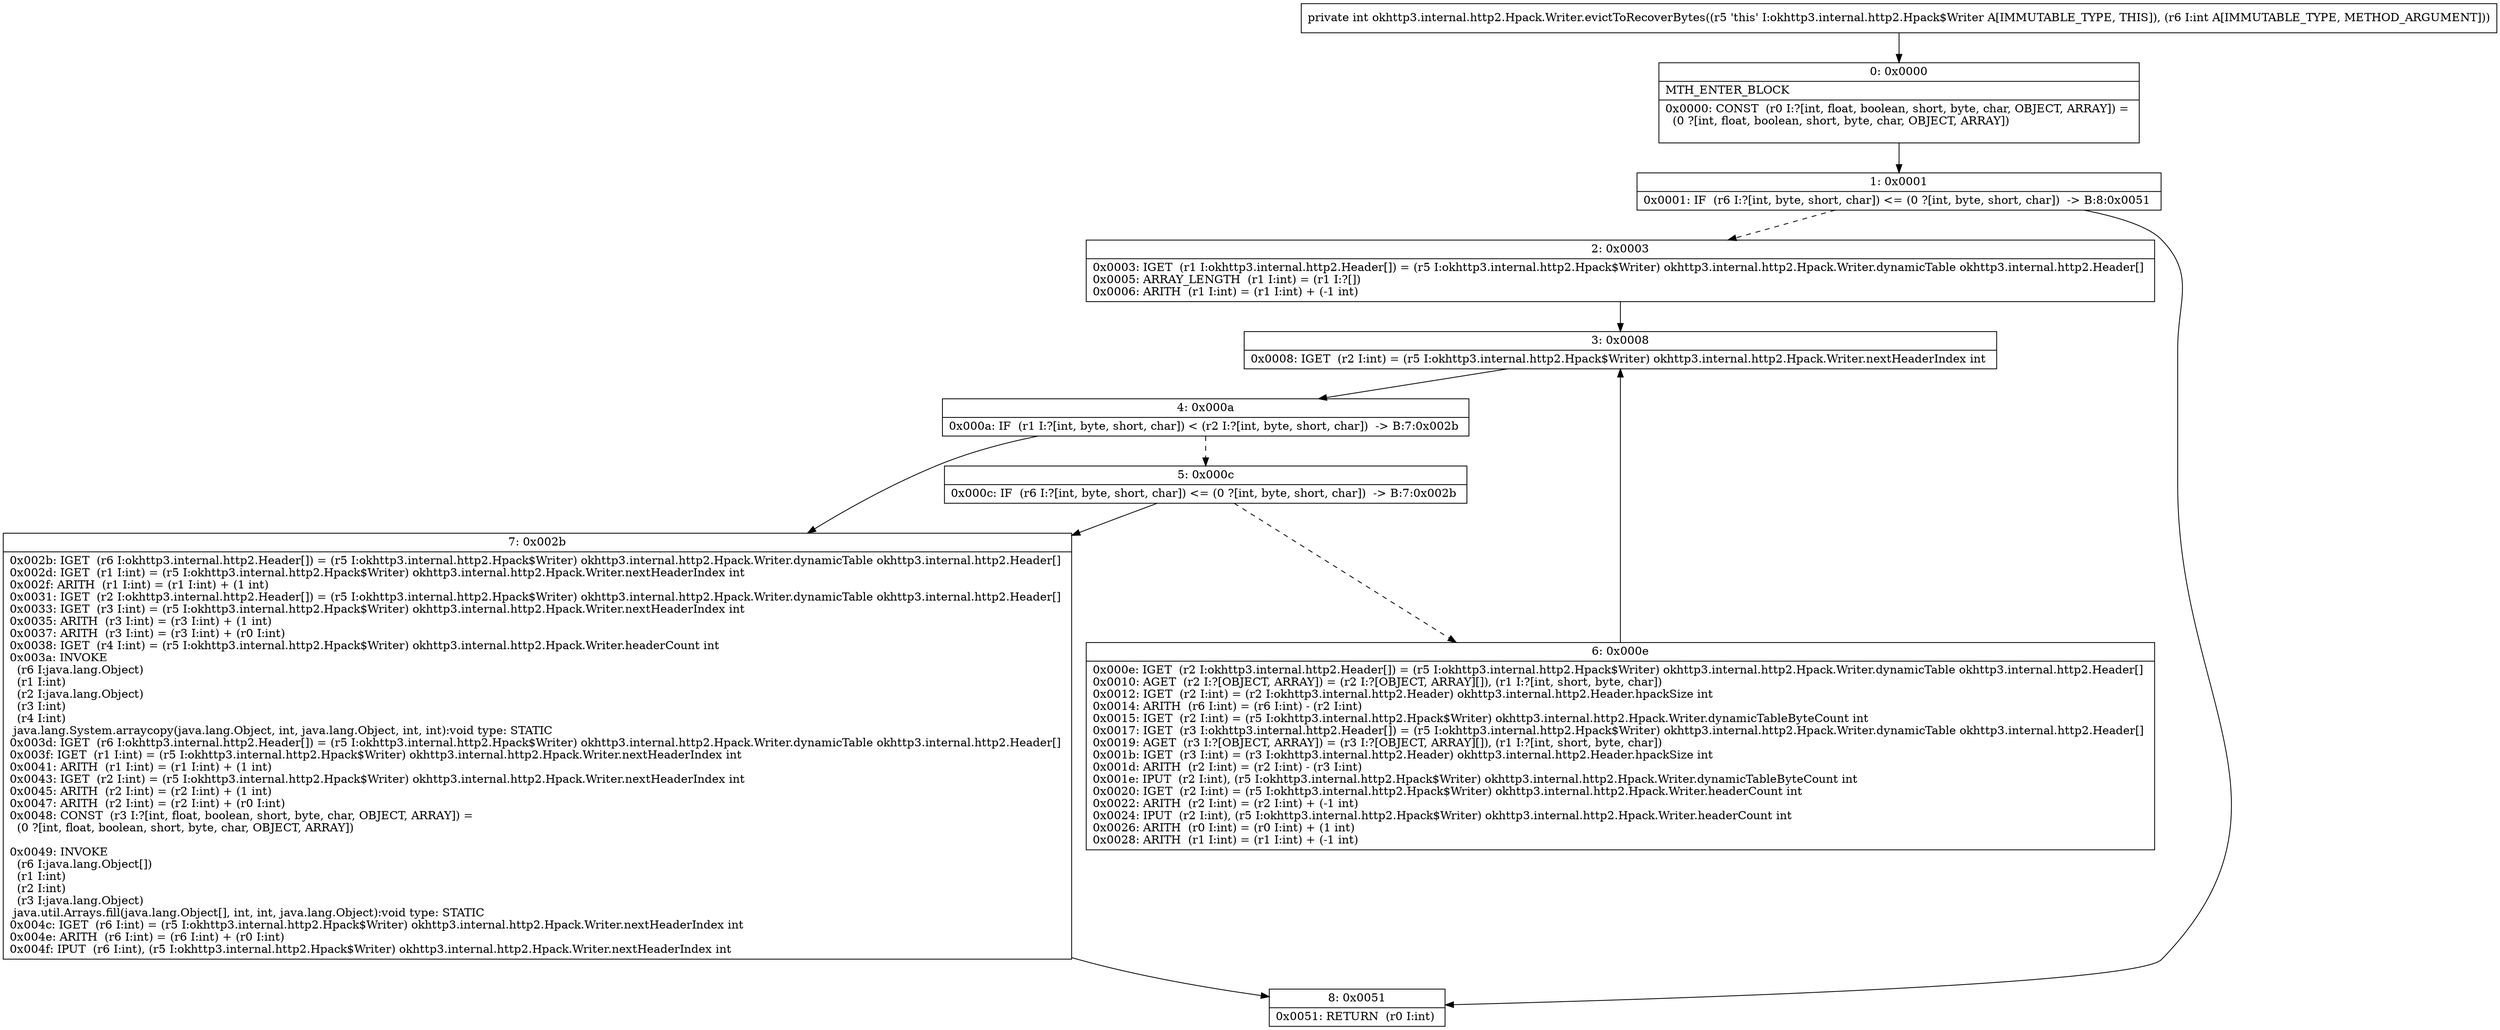 digraph "CFG forokhttp3.internal.http2.Hpack.Writer.evictToRecoverBytes(I)I" {
Node_0 [shape=record,label="{0\:\ 0x0000|MTH_ENTER_BLOCK\l|0x0000: CONST  (r0 I:?[int, float, boolean, short, byte, char, OBJECT, ARRAY]) = \l  (0 ?[int, float, boolean, short, byte, char, OBJECT, ARRAY])\l \l}"];
Node_1 [shape=record,label="{1\:\ 0x0001|0x0001: IF  (r6 I:?[int, byte, short, char]) \<= (0 ?[int, byte, short, char])  \-\> B:8:0x0051 \l}"];
Node_2 [shape=record,label="{2\:\ 0x0003|0x0003: IGET  (r1 I:okhttp3.internal.http2.Header[]) = (r5 I:okhttp3.internal.http2.Hpack$Writer) okhttp3.internal.http2.Hpack.Writer.dynamicTable okhttp3.internal.http2.Header[] \l0x0005: ARRAY_LENGTH  (r1 I:int) = (r1 I:?[]) \l0x0006: ARITH  (r1 I:int) = (r1 I:int) + (\-1 int) \l}"];
Node_3 [shape=record,label="{3\:\ 0x0008|0x0008: IGET  (r2 I:int) = (r5 I:okhttp3.internal.http2.Hpack$Writer) okhttp3.internal.http2.Hpack.Writer.nextHeaderIndex int \l}"];
Node_4 [shape=record,label="{4\:\ 0x000a|0x000a: IF  (r1 I:?[int, byte, short, char]) \< (r2 I:?[int, byte, short, char])  \-\> B:7:0x002b \l}"];
Node_5 [shape=record,label="{5\:\ 0x000c|0x000c: IF  (r6 I:?[int, byte, short, char]) \<= (0 ?[int, byte, short, char])  \-\> B:7:0x002b \l}"];
Node_6 [shape=record,label="{6\:\ 0x000e|0x000e: IGET  (r2 I:okhttp3.internal.http2.Header[]) = (r5 I:okhttp3.internal.http2.Hpack$Writer) okhttp3.internal.http2.Hpack.Writer.dynamicTable okhttp3.internal.http2.Header[] \l0x0010: AGET  (r2 I:?[OBJECT, ARRAY]) = (r2 I:?[OBJECT, ARRAY][]), (r1 I:?[int, short, byte, char]) \l0x0012: IGET  (r2 I:int) = (r2 I:okhttp3.internal.http2.Header) okhttp3.internal.http2.Header.hpackSize int \l0x0014: ARITH  (r6 I:int) = (r6 I:int) \- (r2 I:int) \l0x0015: IGET  (r2 I:int) = (r5 I:okhttp3.internal.http2.Hpack$Writer) okhttp3.internal.http2.Hpack.Writer.dynamicTableByteCount int \l0x0017: IGET  (r3 I:okhttp3.internal.http2.Header[]) = (r5 I:okhttp3.internal.http2.Hpack$Writer) okhttp3.internal.http2.Hpack.Writer.dynamicTable okhttp3.internal.http2.Header[] \l0x0019: AGET  (r3 I:?[OBJECT, ARRAY]) = (r3 I:?[OBJECT, ARRAY][]), (r1 I:?[int, short, byte, char]) \l0x001b: IGET  (r3 I:int) = (r3 I:okhttp3.internal.http2.Header) okhttp3.internal.http2.Header.hpackSize int \l0x001d: ARITH  (r2 I:int) = (r2 I:int) \- (r3 I:int) \l0x001e: IPUT  (r2 I:int), (r5 I:okhttp3.internal.http2.Hpack$Writer) okhttp3.internal.http2.Hpack.Writer.dynamicTableByteCount int \l0x0020: IGET  (r2 I:int) = (r5 I:okhttp3.internal.http2.Hpack$Writer) okhttp3.internal.http2.Hpack.Writer.headerCount int \l0x0022: ARITH  (r2 I:int) = (r2 I:int) + (\-1 int) \l0x0024: IPUT  (r2 I:int), (r5 I:okhttp3.internal.http2.Hpack$Writer) okhttp3.internal.http2.Hpack.Writer.headerCount int \l0x0026: ARITH  (r0 I:int) = (r0 I:int) + (1 int) \l0x0028: ARITH  (r1 I:int) = (r1 I:int) + (\-1 int) \l}"];
Node_7 [shape=record,label="{7\:\ 0x002b|0x002b: IGET  (r6 I:okhttp3.internal.http2.Header[]) = (r5 I:okhttp3.internal.http2.Hpack$Writer) okhttp3.internal.http2.Hpack.Writer.dynamicTable okhttp3.internal.http2.Header[] \l0x002d: IGET  (r1 I:int) = (r5 I:okhttp3.internal.http2.Hpack$Writer) okhttp3.internal.http2.Hpack.Writer.nextHeaderIndex int \l0x002f: ARITH  (r1 I:int) = (r1 I:int) + (1 int) \l0x0031: IGET  (r2 I:okhttp3.internal.http2.Header[]) = (r5 I:okhttp3.internal.http2.Hpack$Writer) okhttp3.internal.http2.Hpack.Writer.dynamicTable okhttp3.internal.http2.Header[] \l0x0033: IGET  (r3 I:int) = (r5 I:okhttp3.internal.http2.Hpack$Writer) okhttp3.internal.http2.Hpack.Writer.nextHeaderIndex int \l0x0035: ARITH  (r3 I:int) = (r3 I:int) + (1 int) \l0x0037: ARITH  (r3 I:int) = (r3 I:int) + (r0 I:int) \l0x0038: IGET  (r4 I:int) = (r5 I:okhttp3.internal.http2.Hpack$Writer) okhttp3.internal.http2.Hpack.Writer.headerCount int \l0x003a: INVOKE  \l  (r6 I:java.lang.Object)\l  (r1 I:int)\l  (r2 I:java.lang.Object)\l  (r3 I:int)\l  (r4 I:int)\l java.lang.System.arraycopy(java.lang.Object, int, java.lang.Object, int, int):void type: STATIC \l0x003d: IGET  (r6 I:okhttp3.internal.http2.Header[]) = (r5 I:okhttp3.internal.http2.Hpack$Writer) okhttp3.internal.http2.Hpack.Writer.dynamicTable okhttp3.internal.http2.Header[] \l0x003f: IGET  (r1 I:int) = (r5 I:okhttp3.internal.http2.Hpack$Writer) okhttp3.internal.http2.Hpack.Writer.nextHeaderIndex int \l0x0041: ARITH  (r1 I:int) = (r1 I:int) + (1 int) \l0x0043: IGET  (r2 I:int) = (r5 I:okhttp3.internal.http2.Hpack$Writer) okhttp3.internal.http2.Hpack.Writer.nextHeaderIndex int \l0x0045: ARITH  (r2 I:int) = (r2 I:int) + (1 int) \l0x0047: ARITH  (r2 I:int) = (r2 I:int) + (r0 I:int) \l0x0048: CONST  (r3 I:?[int, float, boolean, short, byte, char, OBJECT, ARRAY]) = \l  (0 ?[int, float, boolean, short, byte, char, OBJECT, ARRAY])\l \l0x0049: INVOKE  \l  (r6 I:java.lang.Object[])\l  (r1 I:int)\l  (r2 I:int)\l  (r3 I:java.lang.Object)\l java.util.Arrays.fill(java.lang.Object[], int, int, java.lang.Object):void type: STATIC \l0x004c: IGET  (r6 I:int) = (r5 I:okhttp3.internal.http2.Hpack$Writer) okhttp3.internal.http2.Hpack.Writer.nextHeaderIndex int \l0x004e: ARITH  (r6 I:int) = (r6 I:int) + (r0 I:int) \l0x004f: IPUT  (r6 I:int), (r5 I:okhttp3.internal.http2.Hpack$Writer) okhttp3.internal.http2.Hpack.Writer.nextHeaderIndex int \l}"];
Node_8 [shape=record,label="{8\:\ 0x0051|0x0051: RETURN  (r0 I:int) \l}"];
MethodNode[shape=record,label="{private int okhttp3.internal.http2.Hpack.Writer.evictToRecoverBytes((r5 'this' I:okhttp3.internal.http2.Hpack$Writer A[IMMUTABLE_TYPE, THIS]), (r6 I:int A[IMMUTABLE_TYPE, METHOD_ARGUMENT])) }"];
MethodNode -> Node_0;
Node_0 -> Node_1;
Node_1 -> Node_2[style=dashed];
Node_1 -> Node_8;
Node_2 -> Node_3;
Node_3 -> Node_4;
Node_4 -> Node_5[style=dashed];
Node_4 -> Node_7;
Node_5 -> Node_6[style=dashed];
Node_5 -> Node_7;
Node_6 -> Node_3;
Node_7 -> Node_8;
}

